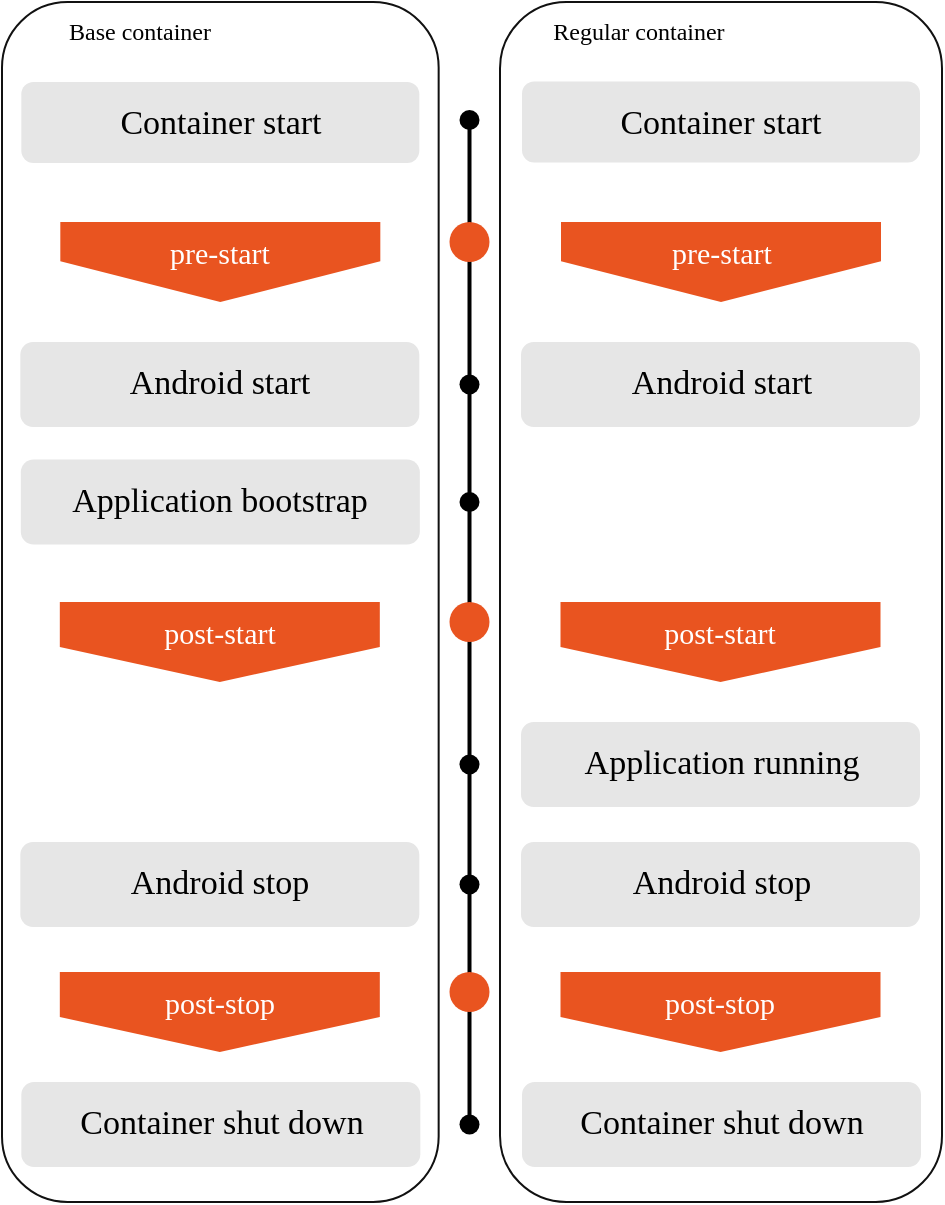<mxfile version="15.4.0" type="device" pages="3"><diagram id="yga0GgAp_BmwBHNdRLR6" name="Hooks"><mxGraphModel dx="353" dy="745" grid="1" gridSize="10" guides="1" tooltips="1" connect="1" arrows="1" fold="1" page="1" pageScale="1" pageWidth="850" pageHeight="1100" math="0" shadow="0"><root><mxCell id="0"/><mxCell id="1" parent="0"/><mxCell id="k1XUx4TYkR0gp-0-8fbj-5" value="" style="group" vertex="1" connectable="0" parent="1"><mxGeometry x="970" y="130" width="224" height="600" as="geometry"/></mxCell><mxCell id="k1XUx4TYkR0gp-0-8fbj-6" value="" style="rounded=1;whiteSpace=wrap;html=1;fillColor=#FFFFFF;strokeColor=#111111;" vertex="1" parent="k1XUx4TYkR0gp-0-8fbj-5"><mxGeometry width="218.329" height="600" as="geometry"/></mxCell><mxCell id="k1XUx4TYkR0gp-0-8fbj-7" value="Base container" style="text;html=1;strokeColor=none;fillColor=none;align=center;verticalAlign=middle;whiteSpace=wrap;rounded=0;fontFamily=ubuntu;fontSource=https%3A%2F%2Ffonts.googleapis.com%2Fcss%3Ffamily%3Dubuntu;fontSize=12;" vertex="1" parent="k1XUx4TYkR0gp-0-8fbj-5"><mxGeometry x="20.041" width="98.221" height="30" as="geometry"/></mxCell><mxCell id="k1XUx4TYkR0gp-0-8fbj-8" value="&lt;h1 style=&quot;font-size: 17px&quot;&gt;&lt;span style=&quot;font-weight: 400&quot;&gt;Container start&lt;/span&gt;&lt;/h1&gt;" style="text;html=1;spacing=0;spacingTop=0;whiteSpace=wrap;overflow=hidden;strokeColor=none;strokeWidth=3;fillColor=#E6E6E6;fontSize=17;fontColor=#000000;align=center;rounded=1;verticalAlign=middle;horizontal=1;fontStyle=0;fontFamily=ubuntu;fontSource=https%3A%2F%2Ffonts.googleapis.com%2Fcss%3Ffamily%3Dubuntu;" vertex="1" parent="k1XUx4TYkR0gp-0-8fbj-5"><mxGeometry x="9.66" y="40" width="199" height="40.5" as="geometry"/></mxCell><mxCell id="KRnqVamdrruQ8-vo990_-19" value="&lt;span&gt;pre-start&lt;/span&gt;" style="shape=offPageConnector;whiteSpace=wrap;html=1;fillColor=#E95420;fontSize=15;fontColor=#FFFFFF;size=0.509;verticalAlign=top;strokeColor=none;fontFamily=ubuntu;fontSource=https%3A%2F%2Ffonts.googleapis.com%2Fcss%3Ffamily%3Dubuntu;" vertex="1" parent="k1XUx4TYkR0gp-0-8fbj-5"><mxGeometry x="29.16" y="110" width="160" height="40" as="geometry"/></mxCell><mxCell id="KRnqVamdrruQ8-vo990_-8" value="&lt;h1 style=&quot;font-size: 17px&quot;&gt;&lt;span style=&quot;font-size: 17px ; font-weight: normal&quot;&gt;Android start&lt;/span&gt;&lt;br style=&quot;font-size: 17px&quot;&gt;&lt;/h1&gt;" style="text;html=1;spacing=0;spacingTop=0;whiteSpace=wrap;overflow=hidden;strokeColor=none;strokeWidth=3;fillColor=#E6E6E6;fontSize=17;fontColor=#000000;align=center;rounded=1;verticalAlign=middle;horizontal=1;fontStyle=0;fontFamily=ubuntu;fontSource=https%3A%2F%2Ffonts.googleapis.com%2Fcss%3Ffamily%3Dubuntu;" vertex="1" parent="k1XUx4TYkR0gp-0-8fbj-5"><mxGeometry x="9.16" y="170" width="199.5" height="42.5" as="geometry"/></mxCell><mxCell id="KRnqVamdrruQ8-vo990_-9" value="&lt;h1 style=&quot;font-size: 17px&quot;&gt;&lt;span style=&quot;font-size: 17px ; font-weight: normal&quot;&gt;Application bootstrap&lt;/span&gt;&lt;br style=&quot;font-size: 17px&quot;&gt;&lt;/h1&gt;" style="text;html=1;spacing=0;spacingTop=0;whiteSpace=wrap;overflow=hidden;strokeColor=none;strokeWidth=3;fillColor=#E6E6E6;fontSize=17;fontColor=#000000;align=center;rounded=1;verticalAlign=middle;horizontal=1;fontStyle=0;fontFamily=ubuntu;fontSource=https%3A%2F%2Ffonts.googleapis.com%2Fcss%3Ffamily%3Dubuntu;" vertex="1" parent="k1XUx4TYkR0gp-0-8fbj-5"><mxGeometry x="9.41" y="228.75" width="199.5" height="42.5" as="geometry"/></mxCell><mxCell id="KRnqVamdrruQ8-vo990_-20" value="&lt;span&gt;post-start&lt;br&gt;&lt;/span&gt;" style="shape=offPageConnector;whiteSpace=wrap;html=1;fillColor=#E95420;fontSize=15;fontColor=#FFFFFF;size=0.438;verticalAlign=top;strokeColor=none;fontFamily=ubuntu;fontSource=https%3A%2F%2Ffonts.googleapis.com%2Fcss%3Ffamily%3Dubuntu;" vertex="1" parent="k1XUx4TYkR0gp-0-8fbj-5"><mxGeometry x="28.91" y="300" width="160" height="40" as="geometry"/></mxCell><mxCell id="KRnqVamdrruQ8-vo990_-11" value="&lt;h1 style=&quot;font-size: 17px&quot;&gt;&lt;span style=&quot;font-size: 17px ; font-weight: normal&quot;&gt;Android stop&lt;/span&gt;&lt;br style=&quot;font-size: 17px&quot;&gt;&lt;/h1&gt;" style="text;html=1;spacing=0;spacingTop=0;whiteSpace=wrap;overflow=hidden;strokeColor=none;strokeWidth=3;fillColor=#E6E6E6;fontSize=17;fontColor=#000000;align=center;rounded=1;verticalAlign=middle;horizontal=1;fontStyle=0;fontFamily=ubuntu;fontSource=https%3A%2F%2Ffonts.googleapis.com%2Fcss%3Ffamily%3Dubuntu;" vertex="1" parent="k1XUx4TYkR0gp-0-8fbj-5"><mxGeometry x="9.16" y="420" width="199.5" height="42.5" as="geometry"/></mxCell><mxCell id="KRnqVamdrruQ8-vo990_-23" value="&lt;span&gt;post-stop&lt;br&gt;&lt;/span&gt;" style="shape=offPageConnector;whiteSpace=wrap;html=1;fillColor=#E95420;fontSize=15;fontColor=#FFFFFF;size=0.438;verticalAlign=top;strokeColor=none;fontFamily=ubuntu;fontSource=https%3A%2F%2Ffonts.googleapis.com%2Fcss%3Ffamily%3Dubuntu;" vertex="1" parent="k1XUx4TYkR0gp-0-8fbj-5"><mxGeometry x="28.91" y="485" width="160" height="40" as="geometry"/></mxCell><mxCell id="KRnqVamdrruQ8-vo990_-15" value="&lt;h1 style=&quot;font-size: 17px&quot;&gt;&lt;span style=&quot;font-size: 17px ; font-weight: normal&quot;&gt;Container shut down&lt;/span&gt;&lt;br style=&quot;font-size: 17px&quot;&gt;&lt;/h1&gt;" style="text;html=1;spacing=0;spacingTop=0;whiteSpace=wrap;overflow=hidden;strokeColor=none;strokeWidth=3;fillColor=#E6E6E6;fontSize=17;fontColor=#000000;align=center;rounded=1;verticalAlign=middle;horizontal=1;fontStyle=0;fontFamily=ubuntu;fontSource=https%3A%2F%2Ffonts.googleapis.com%2Fcss%3Ffamily%3Dubuntu;" vertex="1" parent="k1XUx4TYkR0gp-0-8fbj-5"><mxGeometry x="9.66" y="540" width="199.5" height="42.5" as="geometry"/></mxCell><mxCell id="k1XUx4TYkR0gp-0-8fbj-3" value="" style="group" vertex="1" connectable="0" parent="1"><mxGeometry x="1219" y="130" width="221" height="600" as="geometry"/></mxCell><mxCell id="k1XUx4TYkR0gp-0-8fbj-1" value="" style="rounded=1;whiteSpace=wrap;html=1;fillColor=#FFFFFF;strokeColor=#111111;" vertex="1" parent="k1XUx4TYkR0gp-0-8fbj-3"><mxGeometry width="221.0" height="600" as="geometry"/></mxCell><mxCell id="k1XUx4TYkR0gp-0-8fbj-2" value="Regular container" style="text;html=1;strokeColor=none;fillColor=none;align=center;verticalAlign=middle;whiteSpace=wrap;rounded=0;fontFamily=ubuntu;fontSource=https%3A%2F%2Ffonts.googleapis.com%2Fcss%3Ffamily%3Dubuntu;fontSize=12;" vertex="1" parent="k1XUx4TYkR0gp-0-8fbj-3"><mxGeometry x="20.286" width="99.422" height="30" as="geometry"/></mxCell><mxCell id="KRnqVamdrruQ8-vo990_-4" value="&lt;h1 style=&quot;font-size: 17px&quot;&gt;&lt;span style=&quot;font-weight: 400&quot;&gt;Container start&lt;/span&gt;&lt;/h1&gt;" style="text;html=1;spacing=0;spacingTop=0;whiteSpace=wrap;overflow=hidden;strokeColor=none;strokeWidth=3;fillColor=#E6E6E6;fontSize=17;fontColor=#000000;align=center;rounded=1;verticalAlign=middle;horizontal=1;fontStyle=0;fontFamily=ubuntu;fontSource=https%3A%2F%2Ffonts.googleapis.com%2Fcss%3Ffamily%3Dubuntu;" vertex="1" parent="k1XUx4TYkR0gp-0-8fbj-3"><mxGeometry x="11" y="39.75" width="199" height="40.5" as="geometry"/></mxCell><mxCell id="KRnqVamdrruQ8-vo990_-2" value="&lt;span&gt;pre-start&lt;/span&gt;" style="shape=offPageConnector;whiteSpace=wrap;html=1;fillColor=#E95420;fontSize=15;fontColor=#FFFFFF;size=0.509;verticalAlign=top;strokeColor=none;fontFamily=ubuntu;fontSource=https%3A%2F%2Ffonts.googleapis.com%2Fcss%3Ffamily%3Dubuntu;" vertex="1" parent="k1XUx4TYkR0gp-0-8fbj-3"><mxGeometry x="30.5" y="110" width="160" height="40" as="geometry"/></mxCell><mxCell id="KRnqVamdrruQ8-vo990_-5" value="&lt;h1 style=&quot;font-size: 17px&quot;&gt;&lt;span style=&quot;font-size: 17px ; font-weight: normal&quot;&gt;Android start&lt;/span&gt;&lt;br style=&quot;font-size: 17px&quot;&gt;&lt;/h1&gt;" style="text;html=1;spacing=0;spacingTop=0;whiteSpace=wrap;overflow=hidden;strokeColor=none;strokeWidth=3;fillColor=#E6E6E6;fontSize=17;fontColor=#000000;align=center;rounded=1;verticalAlign=middle;horizontal=1;fontStyle=0;fontFamily=ubuntu;fontSource=https%3A%2F%2Ffonts.googleapis.com%2Fcss%3Ffamily%3Dubuntu;" vertex="1" parent="k1XUx4TYkR0gp-0-8fbj-3"><mxGeometry x="10.5" y="170" width="199.5" height="42.5" as="geometry"/></mxCell><mxCell id="KRnqVamdrruQ8-vo990_-21" value="&lt;span&gt;post-start&lt;br&gt;&lt;/span&gt;" style="shape=offPageConnector;whiteSpace=wrap;html=1;fillColor=#E95420;fontSize=15;fontColor=#FFFFFF;size=0.438;verticalAlign=top;strokeColor=none;fontFamily=ubuntu;fontSource=https%3A%2F%2Ffonts.googleapis.com%2Fcss%3Ffamily%3Dubuntu;" vertex="1" parent="k1XUx4TYkR0gp-0-8fbj-3"><mxGeometry x="30.25" y="300" width="160" height="40" as="geometry"/></mxCell><mxCell id="KRnqVamdrruQ8-vo990_-12" value="&lt;h1 style=&quot;font-size: 17px&quot;&gt;&lt;span style=&quot;font-size: 17px ; font-weight: normal&quot;&gt;Application running&lt;/span&gt;&lt;br style=&quot;font-size: 17px&quot;&gt;&lt;/h1&gt;" style="text;html=1;spacing=0;spacingTop=0;whiteSpace=wrap;overflow=hidden;strokeColor=none;strokeWidth=3;fillColor=#E6E6E6;fontSize=17;fontColor=#000000;align=center;rounded=1;verticalAlign=middle;horizontal=1;fontStyle=0;fontFamily=ubuntu;fontSource=https%3A%2F%2Ffonts.googleapis.com%2Fcss%3Ffamily%3Dubuntu;" vertex="1" parent="k1XUx4TYkR0gp-0-8fbj-3"><mxGeometry x="10.5" y="360" width="199.5" height="42.5" as="geometry"/></mxCell><mxCell id="KRnqVamdrruQ8-vo990_-13" value="&lt;h1 style=&quot;font-size: 17px&quot;&gt;&lt;span style=&quot;font-size: 17px ; font-weight: normal&quot;&gt;Android stop&lt;/span&gt;&lt;br style=&quot;font-size: 17px&quot;&gt;&lt;/h1&gt;" style="text;html=1;spacing=0;spacingTop=0;whiteSpace=wrap;overflow=hidden;strokeColor=none;strokeWidth=3;fillColor=#E6E6E6;fontSize=17;fontColor=#000000;align=center;rounded=1;verticalAlign=middle;horizontal=1;fontStyle=0;fontFamily=ubuntu;fontSource=https%3A%2F%2Ffonts.googleapis.com%2Fcss%3Ffamily%3Dubuntu;" vertex="1" parent="k1XUx4TYkR0gp-0-8fbj-3"><mxGeometry x="10.5" y="420" width="199.5" height="42.5" as="geometry"/></mxCell><mxCell id="KRnqVamdrruQ8-vo990_-22" value="&lt;span&gt;post-stop&lt;br&gt;&lt;/span&gt;" style="shape=offPageConnector;whiteSpace=wrap;html=1;fillColor=#E95420;fontSize=15;fontColor=#FFFFFF;size=0.438;verticalAlign=top;strokeColor=none;fontFamily=ubuntu;fontSource=https%3A%2F%2Ffonts.googleapis.com%2Fcss%3Ffamily%3Dubuntu;" vertex="1" parent="k1XUx4TYkR0gp-0-8fbj-3"><mxGeometry x="30.25" y="485" width="160" height="40" as="geometry"/></mxCell><mxCell id="KRnqVamdrruQ8-vo990_-16" value="&lt;h1 style=&quot;font-size: 17px&quot;&gt;&lt;span style=&quot;font-size: 17px ; font-weight: normal&quot;&gt;Container shut down&lt;/span&gt;&lt;br style=&quot;font-size: 17px&quot;&gt;&lt;/h1&gt;" style="text;html=1;spacing=0;spacingTop=0;whiteSpace=wrap;overflow=hidden;strokeColor=none;strokeWidth=3;fillColor=#E6E6E6;fontSize=17;fontColor=#000000;align=center;rounded=1;verticalAlign=middle;horizontal=1;fontStyle=0;fontFamily=ubuntu;fontSource=https%3A%2F%2Ffonts.googleapis.com%2Fcss%3Ffamily%3Dubuntu;" vertex="1" parent="k1XUx4TYkR0gp-0-8fbj-3"><mxGeometry x="11" y="540" width="199.5" height="42.5" as="geometry"/></mxCell><mxCell id="KRnqVamdrruQ8-vo990_-1" value="" style="line;strokeWidth=2;html=1;fillColor=none;fontSize=28;fontColor=#004D99;strokeColor=#000000;rotation=-90;" vertex="1" parent="1"><mxGeometry x="950" y="433.75" width="507.5" height="10" as="geometry"/></mxCell><mxCell id="KRnqVamdrruQ8-vo990_-3" value="" style="ellipse;whiteSpace=wrap;html=1;fillColor=#000000;fontSize=28;fontColor=#004D99;strokeWidth=3;strokeColor=none;" vertex="1" parent="1"><mxGeometry x="1198.75" y="184" width="10" height="10" as="geometry"/></mxCell><mxCell id="KRnqVamdrruQ8-vo990_-7" value="" style="ellipse;whiteSpace=wrap;html=1;fillColor=#E95420;fontSize=28;fontColor=#004D99;strokeWidth=3;strokeColor=none;" vertex="1" parent="1"><mxGeometry x="1193.75" y="240" width="20" height="20" as="geometry"/></mxCell><mxCell id="KRnqVamdrruQ8-vo990_-10" value="" style="ellipse;whiteSpace=wrap;html=1;fillColor=#E95420;fontSize=28;fontColor=#004D99;strokeWidth=3;strokeColor=none;" vertex="1" parent="1"><mxGeometry x="1193.75" y="430" width="20" height="20" as="geometry"/></mxCell><mxCell id="KRnqVamdrruQ8-vo990_-14" value="" style="ellipse;whiteSpace=wrap;html=1;fillColor=#E95420;fontSize=28;fontColor=#004D99;strokeWidth=3;strokeColor=none;" vertex="1" parent="1"><mxGeometry x="1193.75" y="615" width="20" height="20" as="geometry"/></mxCell><mxCell id="KRnqVamdrruQ8-vo990_-24" value="" style="ellipse;whiteSpace=wrap;html=1;fillColor=#000000;fontSize=28;fontColor=#004D99;strokeWidth=3;strokeColor=none;" vertex="1" parent="1"><mxGeometry x="1198.75" y="316.25" width="10" height="10" as="geometry"/></mxCell><mxCell id="KRnqVamdrruQ8-vo990_-25" value="" style="ellipse;whiteSpace=wrap;html=1;fillColor=#000000;fontSize=28;fontColor=#004D99;strokeWidth=3;strokeColor=none;" vertex="1" parent="1"><mxGeometry x="1198.75" y="375" width="10" height="10" as="geometry"/></mxCell><mxCell id="KRnqVamdrruQ8-vo990_-26" value="" style="ellipse;whiteSpace=wrap;html=1;fillColor=#000000;fontSize=28;fontColor=#004D99;strokeWidth=3;strokeColor=none;" vertex="1" parent="1"><mxGeometry x="1198.75" y="566.25" width="10" height="10" as="geometry"/></mxCell><mxCell id="KRnqVamdrruQ8-vo990_-27" value="" style="ellipse;whiteSpace=wrap;html=1;fillColor=#000000;fontSize=28;fontColor=#004D99;strokeWidth=3;strokeColor=none;" vertex="1" parent="1"><mxGeometry x="1198.75" y="506.25" width="10" height="10" as="geometry"/></mxCell><mxCell id="KRnqVamdrruQ8-vo990_-28" value="" style="ellipse;whiteSpace=wrap;html=1;fillColor=#000000;fontSize=28;fontColor=#004D99;strokeWidth=3;strokeColor=none;" vertex="1" parent="1"><mxGeometry x="1198.75" y="686.25" width="10" height="10" as="geometry"/></mxCell></root></mxGraphModel></diagram><diagram id="TecArfw6zH5o3lIP5xxV" name="Container start"><mxGraphModel dx="1203" dy="745" grid="1" gridSize="10" guides="1" tooltips="1" connect="1" arrows="1" fold="1" page="1" pageScale="1" pageWidth="850" pageHeight="1100" math="0" shadow="0"><root><mxCell id="4FtjgztV2nTLcgsdM5k0-0"/><mxCell id="4FtjgztV2nTLcgsdM5k0-1" parent="4FtjgztV2nTLcgsdM5k0-0"/><mxCell id="jbhkmDP8KtG1oLlJmaDs-0" value="" style="edgeStyle=orthogonalEdgeStyle;rounded=0;orthogonalLoop=1;jettySize=auto;html=1;fontFamily=ubuntu;fontSource=https%3A%2F%2Ffonts.googleapis.com%2Fcss%3Ffamily%3Dubuntu;fontSize=15;verticalAlign=bottom;startArrow=none;startFill=0;" edge="1" parent="4FtjgztV2nTLcgsdM5k0-1" source="jbhkmDP8KtG1oLlJmaDs-11" target="jbhkmDP8KtG1oLlJmaDs-4"><mxGeometry relative="1" as="geometry"/></mxCell><mxCell id="jbhkmDP8KtG1oLlJmaDs-1" style="edgeStyle=none;rounded=0;orthogonalLoop=1;jettySize=auto;html=1;exitX=1;exitY=0.5;exitDx=0;exitDy=0;entryX=0;entryY=0.75;entryDx=0;entryDy=0;fontFamily=ubuntu;fontSource=https%3A%2F%2Ffonts.googleapis.com%2Fcss%3Ffamily%3Dubuntu;fontSize=12;startArrow=none;startFill=0;verticalAlign=bottom;" edge="1" parent="4FtjgztV2nTLcgsdM5k0-1" source="jbhkmDP8KtG1oLlJmaDs-4" target="jbhkmDP8KtG1oLlJmaDs-18"><mxGeometry relative="1" as="geometry"/></mxCell><mxCell id="jbhkmDP8KtG1oLlJmaDs-2" value="Notify AMS on error" style="edgeLabel;html=1;align=center;verticalAlign=bottom;resizable=0;points=[];fontSize=12;fontFamily=ubuntu;labelPosition=center;verticalLabelPosition=top;" vertex="1" connectable="0" parent="jbhkmDP8KtG1oLlJmaDs-1"><mxGeometry x="-0.307" relative="1" as="geometry"><mxPoint x="18" as="offset"/></mxGeometry></mxCell><mxCell id="jbhkmDP8KtG1oLlJmaDs-3" value="status:error" style="edgeLabel;html=1;align=left;verticalAlign=top;resizable=0;points=[];fontSize=12;fontFamily=ubuntu;labelPosition=right;verticalLabelPosition=bottom;" vertex="1" connectable="0" parent="jbhkmDP8KtG1oLlJmaDs-1"><mxGeometry x="-0.212" relative="1" as="geometry"><mxPoint as="offset"/></mxGeometry></mxCell><mxCell id="jbhkmDP8KtG1oLlJmaDs-4" value="" style="rounded=1;whiteSpace=wrap;html=1;fillColor=#FFFFFF;strokeColor=#111111;" vertex="1" parent="4FtjgztV2nTLcgsdM5k0-1"><mxGeometry x="70" y="149" width="316" height="363.75" as="geometry"/></mxCell><mxCell id="jbhkmDP8KtG1oLlJmaDs-5" value="&lt;font face=&quot;ubuntu&quot; data-font-src=&quot;https://fonts.googleapis.com/css?family=ubuntu&quot; style=&quot;font-size: 15px&quot;&gt;Install addons &lt;i&gt;(raw containers only)&lt;/i&gt;&lt;/font&gt;" style="rounded=1;whiteSpace=wrap;html=1;strokeColor=none;fillColor=#F6F6F5;dashed=1;dashPattern=1 1;" vertex="1" parent="4FtjgztV2nTLcgsdM5k0-1"><mxGeometry x="99" y="243.75" width="260" height="42" as="geometry"/></mxCell><mxCell id="jbhkmDP8KtG1oLlJmaDs-6" value="&lt;font face=&quot;ubuntu&quot; data-font-src=&quot;https://fonts.googleapis.com/css?family=ubuntu&quot; style=&quot;font-size: 15px&quot;&gt;Configure network&lt;/font&gt;" style="rounded=1;whiteSpace=wrap;html=1;strokeColor=none;fillColor=#DEDBD8;" vertex="1" parent="4FtjgztV2nTLcgsdM5k0-1"><mxGeometry x="99" y="191.5" width="260" height="42" as="geometry"/></mxCell><mxCell id="jbhkmDP8KtG1oLlJmaDs-7" value="&lt;font face=&quot;ubuntu&quot; data-font-src=&quot;https://fonts.googleapis.com/css?family=ubuntu&quot; style=&quot;font-size: 15px&quot;&gt;Expose services&lt;/font&gt;" style="rounded=1;whiteSpace=wrap;html=1;strokeColor=none;fillColor=#DEDBD8;" vertex="1" parent="4FtjgztV2nTLcgsdM5k0-1"><mxGeometry x="99" y="296.5" width="260" height="42" as="geometry"/></mxCell><mxCell id="jbhkmDP8KtG1oLlJmaDs-8" value="&lt;span&gt;pre-start&lt;/span&gt;" style="shape=offPageConnector;whiteSpace=wrap;html=1;fillColor=#E95420;fontSize=15;fontColor=#FFFFFF;size=0.509;verticalAlign=top;strokeColor=none;fontFamily=ubuntu;fontSource=https%3A%2F%2Ffonts.googleapis.com%2Fcss%3Ffamily%3Dubuntu;" vertex="1" parent="4FtjgztV2nTLcgsdM5k0-1"><mxGeometry x="110" y="348.5" width="240" height="40" as="geometry"/></mxCell><mxCell id="jbhkmDP8KtG1oLlJmaDs-9" value="&lt;font face=&quot;ubuntu&quot; data-font-src=&quot;https://fonts.googleapis.com/css?family=ubuntu&quot; style=&quot;font-size: 15px&quot;&gt;Launch Android container&lt;/font&gt;" style="rounded=1;whiteSpace=wrap;html=1;strokeColor=none;fillColor=#DEDBD8;" vertex="1" parent="4FtjgztV2nTLcgsdM5k0-1"><mxGeometry x="99" y="396.5" width="260" height="42" as="geometry"/></mxCell><mxCell id="jbhkmDP8KtG1oLlJmaDs-10" value="&lt;span&gt;post-start&lt;/span&gt;" style="shape=offPageConnector;whiteSpace=wrap;html=1;fillColor=#E95420;fontSize=15;fontColor=#FFFFFF;size=0.509;verticalAlign=top;strokeColor=none;fontFamily=ubuntu;fontSource=https%3A%2F%2Ffonts.googleapis.com%2Fcss%3Ffamily%3Dubuntu;" vertex="1" parent="4FtjgztV2nTLcgsdM5k0-1"><mxGeometry x="110" y="448.5" width="240" height="40" as="geometry"/></mxCell><mxCell id="jbhkmDP8KtG1oLlJmaDs-11" value="&lt;font data-font-src=&quot;https://fonts.googleapis.com/css?family=ubuntu&quot; style=&quot;font-size: 15px;&quot;&gt;Container launch&lt;/font&gt;" style="text;html=1;strokeColor=none;fillColor=none;align=center;verticalAlign=middle;whiteSpace=wrap;rounded=0;fontFamily=ubuntu;fontSource=https%3A%2F%2Ffonts.googleapis.com%2Fcss%3Ffamily%3Dubuntu;fontSize=15;" vertex="1" parent="4FtjgztV2nTLcgsdM5k0-1"><mxGeometry x="163" y="70" width="130" height="30" as="geometry"/></mxCell><mxCell id="jbhkmDP8KtG1oLlJmaDs-12" style="edgeStyle=orthogonalEdgeStyle;rounded=0;orthogonalLoop=1;jettySize=auto;html=1;exitX=0.5;exitY=1;exitDx=0;exitDy=0;entryX=0.5;entryY=0;entryDx=0;entryDy=0;fontFamily=ubuntu;fontSource=https%3A%2F%2Ffonts.googleapis.com%2Fcss%3Ffamily%3Dubuntu;fontSize=15;verticalAlign=bottom;" edge="1" parent="4FtjgztV2nTLcgsdM5k0-1" source="jbhkmDP8KtG1oLlJmaDs-4" target="jbhkmDP8KtG1oLlJmaDs-13"><mxGeometry relative="1" as="geometry"/></mxCell><mxCell id="jbhkmDP8KtG1oLlJmaDs-13" value="&lt;font data-font-src=&quot;https://fonts.googleapis.com/css?family=ubuntu&quot; style=&quot;font-size: 15px&quot;&gt;Container launch complete&lt;/font&gt;" style="text;html=1;strokeColor=none;fillColor=none;align=center;verticalAlign=middle;whiteSpace=wrap;rounded=0;fontFamily=ubuntu;fontSource=https%3A%2F%2Ffonts.googleapis.com%2Fcss%3Ffamily%3Dubuntu;fontSize=15;" vertex="1" parent="4FtjgztV2nTLcgsdM5k0-1"><mxGeometry x="163" y="564" width="130" height="30" as="geometry"/></mxCell><mxCell id="jbhkmDP8KtG1oLlJmaDs-14" value="&lt;font style=&quot;font-size: 12px&quot;&gt;status: created&lt;/font&gt;" style="text;html=1;resizable=0;autosize=1;align=left;verticalAlign=middle;points=[];fillColor=none;strokeColor=none;rounded=0;fontFamily=ubuntu;fontSource=https%3A%2F%2Ffonts.googleapis.com%2Fcss%3Ffamily%3Dubuntu;fontSize=15;" vertex="1" parent="4FtjgztV2nTLcgsdM5k0-1"><mxGeometry x="238" y="103" width="100" height="20" as="geometry"/></mxCell><mxCell id="jbhkmDP8KtG1oLlJmaDs-15" value="&lt;font style=&quot;font-size: 12px&quot;&gt;status: running&lt;/font&gt;" style="text;html=1;resizable=0;autosize=1;align=left;verticalAlign=middle;points=[];fillColor=none;strokeColor=none;rounded=0;fontFamily=ubuntu;fontSource=https%3A%2F%2Ffonts.googleapis.com%2Fcss%3Ffamily%3Dubuntu;fontSize=15;" vertex="1" parent="4FtjgztV2nTLcgsdM5k0-1"><mxGeometry x="238" y="529" width="100" height="20" as="geometry"/></mxCell><mxCell id="jbhkmDP8KtG1oLlJmaDs-16" style="edgeStyle=none;rounded=0;orthogonalLoop=1;jettySize=auto;html=1;exitX=0;exitY=0.25;exitDx=0;exitDy=0;entryX=1;entryY=0.5;entryDx=0;entryDy=0;fontFamily=ubuntu;fontSource=https%3A%2F%2Ffonts.googleapis.com%2Fcss%3Ffamily%3Dubuntu;fontSize=15;startArrow=none;startFill=0;verticalAlign=bottom;" edge="1" parent="4FtjgztV2nTLcgsdM5k0-1" source="jbhkmDP8KtG1oLlJmaDs-18" target="jbhkmDP8KtG1oLlJmaDs-5"><mxGeometry relative="1" as="geometry"/></mxCell><mxCell id="jbhkmDP8KtG1oLlJmaDs-17" value="Download addons" style="edgeLabel;html=1;align=center;verticalAlign=bottom;resizable=0;points=[];fontSize=12;fontFamily=ubuntu;labelPosition=center;verticalLabelPosition=top;" vertex="1" connectable="0" parent="jbhkmDP8KtG1oLlJmaDs-16"><mxGeometry x="-0.273" y="1" relative="1" as="geometry"><mxPoint x="-10" y="-1" as="offset"/></mxGeometry></mxCell><mxCell id="jbhkmDP8KtG1oLlJmaDs-18" value="&lt;font color=&quot;#ffffff&quot;&gt;AMS&lt;/font&gt;" style="rounded=1;whiteSpace=wrap;html=1;fontFamily=ubuntu;fontSource=https%3A%2F%2Ffonts.googleapis.com%2Fcss%3Ffamily%3Dubuntu;fontSize=15;fillColor=#772953;gradientColor=none;strokeColor=none;" vertex="1" parent="4FtjgztV2nTLcgsdM5k0-1"><mxGeometry x="515" y="233.5" width="120" height="130" as="geometry"/></mxCell><mxCell id="44DTxelqi1JFcc7OdkGv-0" value="Regular container" style="text;html=1;strokeColor=none;fillColor=none;align=center;verticalAlign=middle;whiteSpace=wrap;rounded=0;fontFamily=ubuntu;fontSource=https%3A%2F%2Ffonts.googleapis.com%2Fcss%3Ffamily%3Dubuntu;fontSize=12;" vertex="1" parent="4FtjgztV2nTLcgsdM5k0-1"><mxGeometry x="99" y="149" width="107" height="30" as="geometry"/></mxCell></root></mxGraphModel></diagram><diagram id="XoTICt8-muSg9dlJG_p3" name="Container stop"><mxGraphModel dx="1203" dy="1845" grid="1" gridSize="10" guides="1" tooltips="1" connect="1" arrows="1" fold="1" page="1" pageScale="1" pageWidth="850" pageHeight="1100" math="0" shadow="0"><root><mxCell id="R0odxgKec39eWI-K7B5W-0"/><mxCell id="R0odxgKec39eWI-K7B5W-1" parent="R0odxgKec39eWI-K7B5W-0"/><mxCell id="R0odxgKec39eWI-K7B5W-16" value="" style="edgeStyle=orthogonalEdgeStyle;rounded=0;orthogonalLoop=1;jettySize=auto;html=1;fontFamily=ubuntu;fontSource=https%3A%2F%2Ffonts.googleapis.com%2Fcss%3Ffamily%3Dubuntu;fontSize=15;verticalAlign=bottom;startArrow=none;startFill=0;" edge="1" parent="R0odxgKec39eWI-K7B5W-1" source="R0odxgKec39eWI-K7B5W-23" target="R0odxgKec39eWI-K7B5W-19"><mxGeometry relative="1" as="geometry"/></mxCell><mxCell id="R0odxgKec39eWI-K7B5W-17" style="edgeStyle=none;rounded=0;orthogonalLoop=1;jettySize=auto;html=1;exitX=1;exitY=0.5;exitDx=0;exitDy=0;entryX=0;entryY=0.5;entryDx=0;entryDy=0;fontFamily=ubuntu;fontSource=https%3A%2F%2Ffonts.googleapis.com%2Fcss%3Ffamily%3Dubuntu;fontSize=12;startArrow=none;startFill=0;verticalAlign=bottom;" edge="1" parent="R0odxgKec39eWI-K7B5W-1" source="R0odxgKec39eWI-K7B5W-19" target="R0odxgKec39eWI-K7B5W-28"><mxGeometry relative="1" as="geometry"/></mxCell><mxCell id="R0odxgKec39eWI-K7B5W-18" value="Notify AMS &lt;br&gt;on termination" style="edgeLabel;html=1;align=center;verticalAlign=bottom;resizable=0;points=[];fontSize=12;fontFamily=ubuntu;labelPosition=center;verticalLabelPosition=top;" vertex="1" connectable="0" parent="R0odxgKec39eWI-K7B5W-17"><mxGeometry x="-0.307" relative="1" as="geometry"><mxPoint x="18" as="offset"/></mxGeometry></mxCell><mxCell id="R0odxgKec39eWI-K7B5W-19" value="" style="rounded=1;whiteSpace=wrap;html=1;fillColor=#FFFFFF;strokeColor=#111111;" vertex="1" parent="R0odxgKec39eWI-K7B5W-1"><mxGeometry x="50" y="-981" width="316" height="221" as="geometry"/></mxCell><mxCell id="R0odxgKec39eWI-K7B5W-20" value="&lt;font face=&quot;ubuntu&quot; data-font-src=&quot;https://fonts.googleapis.com/css?family=ubuntu&quot; style=&quot;font-size: 15px&quot;&gt;Stop Android container&lt;/font&gt;" style="rounded=1;whiteSpace=wrap;html=1;strokeColor=none;fillColor=#DEDBD8;" vertex="1" parent="R0odxgKec39eWI-K7B5W-1"><mxGeometry x="79" y="-938.5" width="260" height="42" as="geometry"/></mxCell><mxCell id="R0odxgKec39eWI-K7B5W-21" value="&lt;span&gt;post-stop&lt;/span&gt;" style="shape=offPageConnector;whiteSpace=wrap;html=1;fillColor=#E95420;fontSize=15;fontColor=#FFFFFF;size=0.509;verticalAlign=top;strokeColor=none;fontFamily=ubuntu;fontSource=https%3A%2F%2Ffonts.googleapis.com%2Fcss%3Ffamily%3Dubuntu;" vertex="1" parent="R0odxgKec39eWI-K7B5W-1"><mxGeometry x="90" y="-886.5" width="240" height="40" as="geometry"/></mxCell><mxCell id="R0odxgKec39eWI-K7B5W-22" value="&lt;font face=&quot;ubuntu&quot; data-font-src=&quot;https://fonts.googleapis.com/css?family=ubuntu&quot; style=&quot;font-size: 15px&quot;&gt;Shut down container&lt;/font&gt;" style="rounded=1;whiteSpace=wrap;html=1;strokeColor=none;fillColor=#DEDBD8;" vertex="1" parent="R0odxgKec39eWI-K7B5W-1"><mxGeometry x="79" y="-838.5" width="260" height="42" as="geometry"/></mxCell><mxCell id="R0odxgKec39eWI-K7B5W-23" value="&lt;font data-font-src=&quot;https://fonts.googleapis.com/css?family=ubuntu&quot; style=&quot;font-size: 15px&quot;&gt;Container termination&lt;/font&gt;" style="text;html=1;strokeColor=none;fillColor=none;align=center;verticalAlign=middle;whiteSpace=wrap;rounded=0;fontFamily=ubuntu;fontSource=https%3A%2F%2Ffonts.googleapis.com%2Fcss%3Ffamily%3Dubuntu;fontSize=15;" vertex="1" parent="R0odxgKec39eWI-K7B5W-1"><mxGeometry x="123" y="-1060" width="170" height="30" as="geometry"/></mxCell><mxCell id="R0odxgKec39eWI-K7B5W-24" style="edgeStyle=orthogonalEdgeStyle;rounded=0;orthogonalLoop=1;jettySize=auto;html=1;exitX=0.5;exitY=1;exitDx=0;exitDy=0;entryX=0.5;entryY=0;entryDx=0;entryDy=0;fontFamily=ubuntu;fontSource=https%3A%2F%2Ffonts.googleapis.com%2Fcss%3Ffamily%3Dubuntu;fontSize=15;verticalAlign=bottom;" edge="1" parent="R0odxgKec39eWI-K7B5W-1" target="R0odxgKec39eWI-K7B5W-25"><mxGeometry relative="1" as="geometry"><mxPoint x="208" y="-760" as="sourcePoint"/></mxGeometry></mxCell><mxCell id="R0odxgKec39eWI-K7B5W-25" value="&lt;font data-font-src=&quot;https://fonts.googleapis.com/css?family=ubuntu&quot; style=&quot;font-size: 15px&quot;&gt;Container termination complete&lt;/font&gt;" style="text;html=1;strokeColor=none;fillColor=none;align=center;verticalAlign=middle;whiteSpace=wrap;rounded=0;fontFamily=ubuntu;fontSource=https%3A%2F%2Ffonts.googleapis.com%2Fcss%3Ffamily%3Dubuntu;fontSize=15;" vertex="1" parent="R0odxgKec39eWI-K7B5W-1"><mxGeometry x="123" y="-708.75" width="170" height="30" as="geometry"/></mxCell><mxCell id="R0odxgKec39eWI-K7B5W-26" value="&lt;font style=&quot;font-size: 12px&quot;&gt;status: running&lt;/font&gt;" style="text;html=1;resizable=0;autosize=1;align=left;verticalAlign=middle;points=[];fillColor=none;strokeColor=none;rounded=0;fontFamily=ubuntu;fontSource=https%3A%2F%2Ffonts.googleapis.com%2Fcss%3Ffamily%3Dubuntu;fontSize=15;" vertex="1" parent="R0odxgKec39eWI-K7B5W-1"><mxGeometry x="218" y="-1027" width="100" height="20" as="geometry"/></mxCell><mxCell id="R0odxgKec39eWI-K7B5W-27" value="&lt;font style=&quot;font-size: 12px&quot;&gt;status: stopped&lt;/font&gt;" style="text;html=1;resizable=0;autosize=1;align=left;verticalAlign=middle;points=[];fillColor=none;strokeColor=none;rounded=0;fontFamily=ubuntu;fontSource=https%3A%2F%2Ffonts.googleapis.com%2Fcss%3Ffamily%3Dubuntu;fontSize=15;" vertex="1" parent="R0odxgKec39eWI-K7B5W-1"><mxGeometry x="218" y="-743.75" width="100" height="20" as="geometry"/></mxCell><mxCell id="R0odxgKec39eWI-K7B5W-28" value="&lt;font color=&quot;#ffffff&quot;&gt;AMS&lt;/font&gt;" style="rounded=1;whiteSpace=wrap;html=1;fontFamily=ubuntu;fontSource=https%3A%2F%2Ffonts.googleapis.com%2Fcss%3Ffamily%3Dubuntu;fontSize=15;fillColor=#772953;gradientColor=none;strokeColor=none;" vertex="1" parent="R0odxgKec39eWI-K7B5W-1"><mxGeometry x="480" y="-935.5" width="120" height="130" as="geometry"/></mxCell><mxCell id="R0odxgKec39eWI-K7B5W-29" value="Regular container" style="text;html=1;strokeColor=none;fillColor=none;align=center;verticalAlign=middle;whiteSpace=wrap;rounded=0;fontFamily=ubuntu;fontSource=https%3A%2F%2Ffonts.googleapis.com%2Fcss%3Ffamily%3Dubuntu;fontSize=12;" vertex="1" parent="R0odxgKec39eWI-K7B5W-1"><mxGeometry x="79" y="-981" width="107" height="30" as="geometry"/></mxCell></root></mxGraphModel></diagram></mxfile>